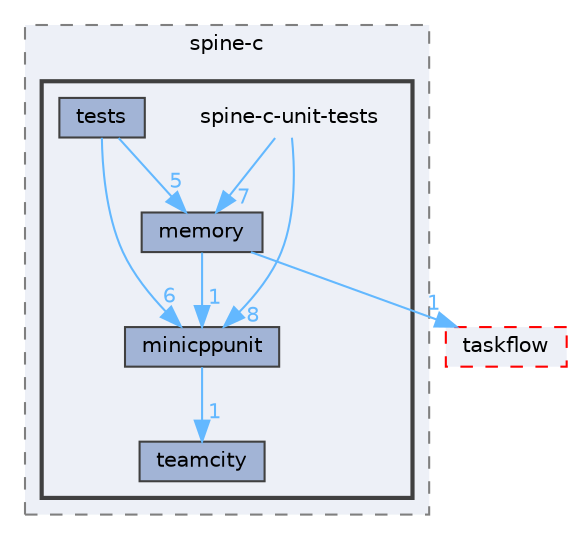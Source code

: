 digraph "external/spine-runtimes/spine-c/spine-c-unit-tests"
{
 // LATEX_PDF_SIZE
  bgcolor="transparent";
  edge [fontname=Helvetica,fontsize=10,labelfontname=Helvetica,labelfontsize=10];
  node [fontname=Helvetica,fontsize=10,shape=box,height=0.2,width=0.4];
  compound=true
  subgraph clusterdir_a8058fd9fa5a548c86e4c373586ac182 {
    graph [ bgcolor="#edf0f7", pencolor="grey50", label="spine-c", fontname=Helvetica,fontsize=10 style="filled,dashed", URL="dir_a8058fd9fa5a548c86e4c373586ac182.html",tooltip=""]
  subgraph clusterdir_af365e2346aa527208f452132a53fe7e {
    graph [ bgcolor="#edf0f7", pencolor="grey25", label="", fontname=Helvetica,fontsize=10 style="filled,bold", URL="dir_af365e2346aa527208f452132a53fe7e.html",tooltip=""]
    dir_af365e2346aa527208f452132a53fe7e [shape=plaintext, label="spine-c-unit-tests"];
  dir_494ea5a1dcba9364dd0902ab5742588b [label="memory", fillcolor="#a2b4d6", color="grey25", style="filled", URL="dir_494ea5a1dcba9364dd0902ab5742588b.html",tooltip=""];
  dir_a5ba92cd128cb2c012fc476cf5270554 [label="minicppunit", fillcolor="#a2b4d6", color="grey25", style="filled", URL="dir_a5ba92cd128cb2c012fc476cf5270554.html",tooltip=""];
  dir_2b9cf135becf4275d1c338fcf606c01f [label="teamcity", fillcolor="#a2b4d6", color="grey25", style="filled", URL="dir_2b9cf135becf4275d1c338fcf606c01f.html",tooltip=""];
  dir_8776fba2ba38131f327feadf5c570342 [label="tests", fillcolor="#a2b4d6", color="grey25", style="filled", URL="dir_8776fba2ba38131f327feadf5c570342.html",tooltip=""];
  }
  }
  dir_a586d2919c2294cf68ed57ec5a464d2f [label="taskflow", fillcolor="#edf0f7", color="red", style="filled,dashed", URL="dir_a586d2919c2294cf68ed57ec5a464d2f.html",tooltip="root taskflow include dir"];
  dir_af365e2346aa527208f452132a53fe7e->dir_494ea5a1dcba9364dd0902ab5742588b [headlabel="7", labeldistance=1.5 headhref="dir_000708_000480.html" href="dir_000708_000480.html" color="steelblue1" fontcolor="steelblue1"];
  dir_af365e2346aa527208f452132a53fe7e->dir_a5ba92cd128cb2c012fc476cf5270554 [headlabel="8", labeldistance=1.5 headhref="dir_000708_000487.html" href="dir_000708_000487.html" color="steelblue1" fontcolor="steelblue1"];
  dir_494ea5a1dcba9364dd0902ab5742588b->dir_a586d2919c2294cf68ed57ec5a464d2f [headlabel="1", labeldistance=1.5 headhref="dir_000480_000819.html" href="dir_000480_000819.html" color="steelblue1" fontcolor="steelblue1"];
  dir_494ea5a1dcba9364dd0902ab5742588b->dir_a5ba92cd128cb2c012fc476cf5270554 [headlabel="1", labeldistance=1.5 headhref="dir_000480_000487.html" href="dir_000480_000487.html" color="steelblue1" fontcolor="steelblue1"];
  dir_a5ba92cd128cb2c012fc476cf5270554->dir_2b9cf135becf4275d1c338fcf606c01f [headlabel="1", labeldistance=1.5 headhref="dir_000487_000829.html" href="dir_000487_000829.html" color="steelblue1" fontcolor="steelblue1"];
  dir_8776fba2ba38131f327feadf5c570342->dir_494ea5a1dcba9364dd0902ab5742588b [headlabel="5", labeldistance=1.5 headhref="dir_000850_000480.html" href="dir_000850_000480.html" color="steelblue1" fontcolor="steelblue1"];
  dir_8776fba2ba38131f327feadf5c570342->dir_a5ba92cd128cb2c012fc476cf5270554 [headlabel="6", labeldistance=1.5 headhref="dir_000850_000487.html" href="dir_000850_000487.html" color="steelblue1" fontcolor="steelblue1"];
}
